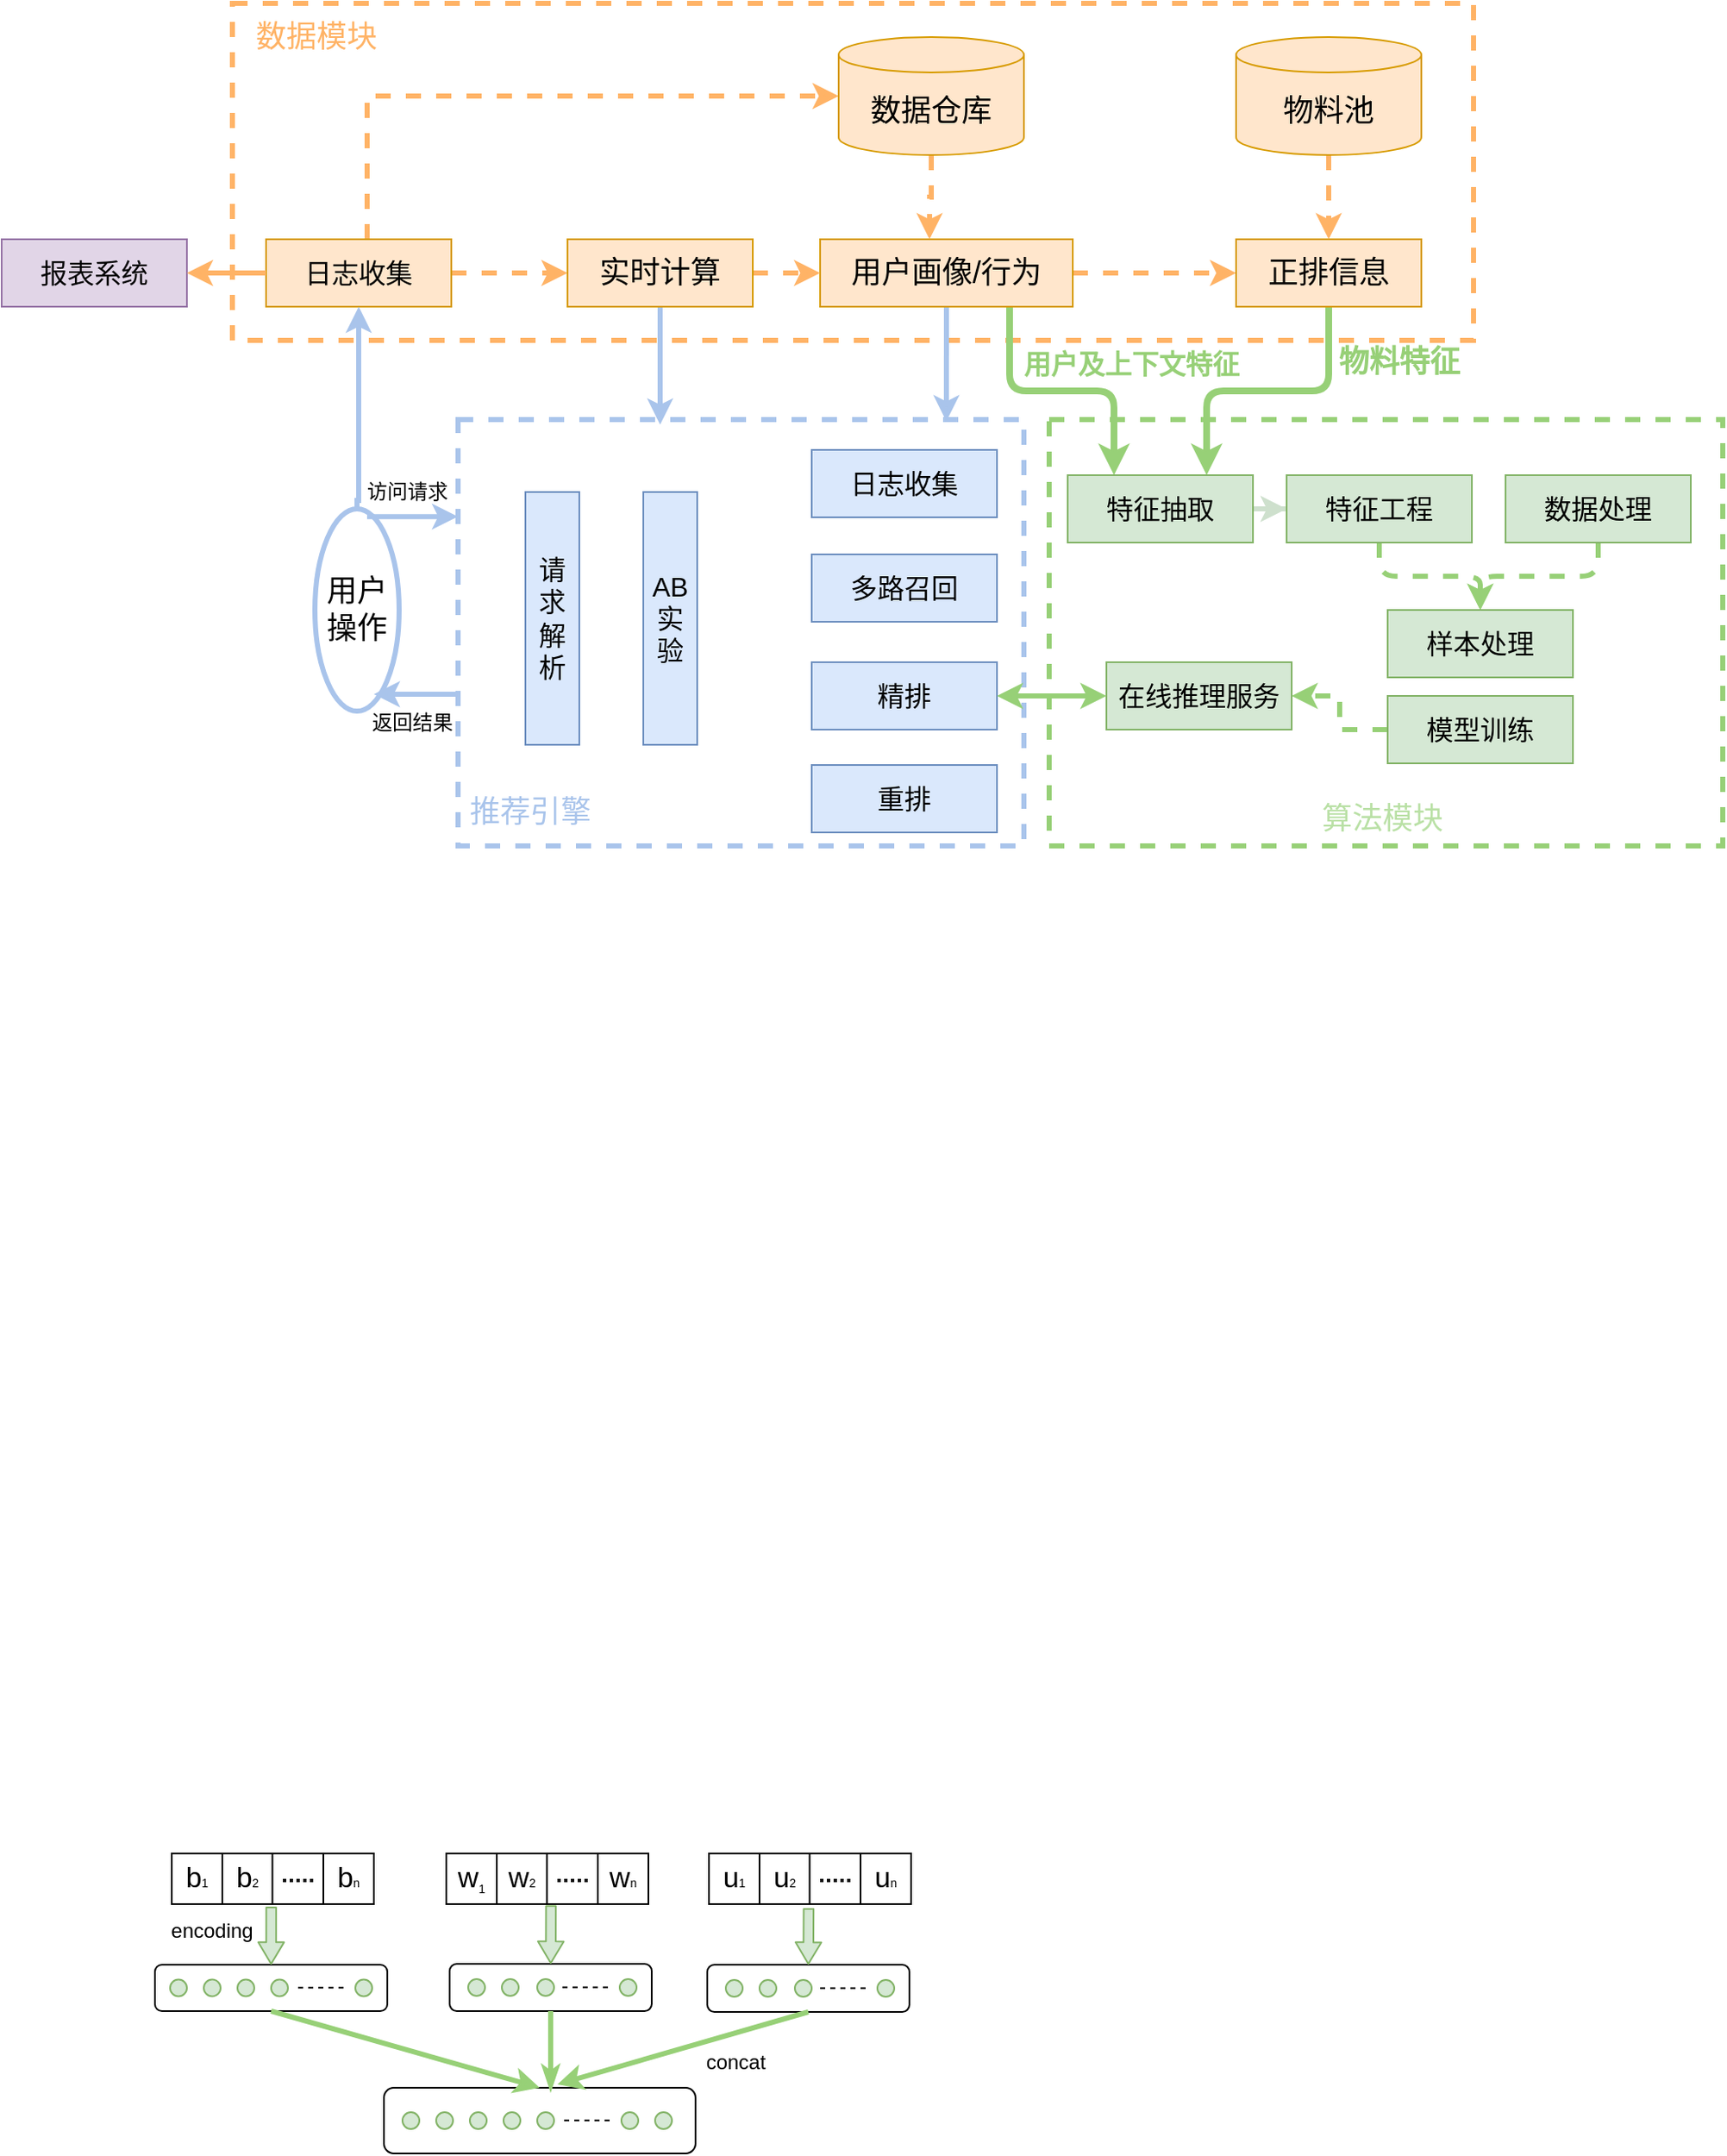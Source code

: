 <mxfile version="13.7.6" type="github">
  <diagram id="0R1KgyZivqST2G8Sgrir" name="Page-1">
    <mxGraphModel dx="988" dy="623" grid="0" gridSize="10" guides="1" tooltips="1" connect="1" arrows="1" fold="1" page="1" pageScale="1" pageWidth="827" pageHeight="1169" background="#FFFFFF" math="0" shadow="0">
      <root>
        <mxCell id="0" />
        <mxCell id="1" parent="0" />
        <mxCell id="2lEhO2xfnhziDfnZjIPp-55" value="" style="rounded=0;whiteSpace=wrap;html=1;dashed=1;strokeWidth=3;fillColor=none;strokeColor=#97D077;" parent="1" vertex="1">
          <mxGeometry x="685" y="427" width="400" height="253" as="geometry" />
        </mxCell>
        <mxCell id="2lEhO2xfnhziDfnZjIPp-33" value="" style="rounded=0;whiteSpace=wrap;html=1;fillColor=none;dashed=1;strokeWidth=3;strokeColor=#A9C4EB;" parent="1" vertex="1">
          <mxGeometry x="334" y="427" width="336" height="253" as="geometry" />
        </mxCell>
        <mxCell id="2lEhO2xfnhziDfnZjIPp-19" value="" style="rounded=0;whiteSpace=wrap;html=1;fillColor=none;dashed=1;strokeWidth=3;strokeColor=#FFB366;" parent="1" vertex="1">
          <mxGeometry x="200" y="180" width="737" height="200" as="geometry" />
        </mxCell>
        <mxCell id="F2EInP20JMvGmBjEMHAI-15" value="" style="group" parent="1" vertex="1" connectable="0">
          <mxGeometry x="164" y="1278" width="120" height="30" as="geometry" />
        </mxCell>
        <mxCell id="F2EInP20JMvGmBjEMHAI-10" value="" style="verticalLabelPosition=bottom;verticalAlign=top;html=1;shape=mxgraph.basic.rect;fillColor2=none;strokeWidth=1;size=20;indent=5;" parent="F2EInP20JMvGmBjEMHAI-15" vertex="1">
          <mxGeometry width="120" height="30" as="geometry" />
        </mxCell>
        <mxCell id="F2EInP20JMvGmBjEMHAI-11" value="" style="endArrow=none;html=1;entryX=0.25;entryY=0;entryDx=0;entryDy=0;entryPerimeter=0;" parent="F2EInP20JMvGmBjEMHAI-15" target="F2EInP20JMvGmBjEMHAI-10" edge="1">
          <mxGeometry width="50" height="50" relative="1" as="geometry">
            <mxPoint x="30" y="30" as="sourcePoint" />
            <mxPoint x="80" y="-20" as="targetPoint" />
          </mxGeometry>
        </mxCell>
        <mxCell id="F2EInP20JMvGmBjEMHAI-12" value="" style="endArrow=none;html=1;entryX=0.25;entryY=0;entryDx=0;entryDy=0;entryPerimeter=0;" parent="F2EInP20JMvGmBjEMHAI-15" edge="1">
          <mxGeometry width="50" height="50" relative="1" as="geometry">
            <mxPoint x="59.76" y="30" as="sourcePoint" />
            <mxPoint x="59.76" as="targetPoint" />
          </mxGeometry>
        </mxCell>
        <mxCell id="F2EInP20JMvGmBjEMHAI-13" value="" style="endArrow=none;html=1;entryX=0.25;entryY=0;entryDx=0;entryDy=0;entryPerimeter=0;" parent="F2EInP20JMvGmBjEMHAI-15" edge="1">
          <mxGeometry width="50" height="50" relative="1" as="geometry">
            <mxPoint x="90" y="30" as="sourcePoint" />
            <mxPoint x="90" as="targetPoint" />
          </mxGeometry>
        </mxCell>
        <mxCell id="F2EInP20JMvGmBjEMHAI-14" value="" style="endArrow=none;dashed=1;html=1;strokeWidth=2;dashPattern=1 1;" parent="F2EInP20JMvGmBjEMHAI-15" edge="1">
          <mxGeometry width="50" height="50" relative="1" as="geometry">
            <mxPoint x="66" y="16" as="sourcePoint" />
            <mxPoint x="86" y="16" as="targetPoint" />
          </mxGeometry>
        </mxCell>
        <mxCell id="F2EInP20JMvGmBjEMHAI-16" value="&lt;font&gt;&lt;sub&gt;&lt;font style=&quot;font-size: 17px&quot;&gt;b&lt;/font&gt;&lt;font style=&quot;font-size: 7px&quot;&gt;1&lt;/font&gt;&lt;/sub&gt;&lt;/font&gt;" style="text;html=1;strokeColor=none;fillColor=none;align=center;verticalAlign=middle;whiteSpace=wrap;rounded=0;shadow=0;glass=0;sketch=0;" parent="F2EInP20JMvGmBjEMHAI-15" vertex="1">
          <mxGeometry y="5" width="30" height="20" as="geometry" />
        </mxCell>
        <mxCell id="SUds5BYxjLjZ6QGA8Evi-88" value="&lt;font&gt;&lt;sub&gt;&lt;font style=&quot;font-size: 17px&quot;&gt;b&lt;/font&gt;&lt;font style=&quot;font-size: 7px&quot;&gt;2&lt;/font&gt;&lt;/sub&gt;&lt;/font&gt;" style="text;html=1;strokeColor=none;fillColor=none;align=center;verticalAlign=middle;whiteSpace=wrap;rounded=0;shadow=0;glass=0;sketch=0;" vertex="1" parent="F2EInP20JMvGmBjEMHAI-15">
          <mxGeometry x="30" y="5" width="30" height="20" as="geometry" />
        </mxCell>
        <mxCell id="SUds5BYxjLjZ6QGA8Evi-89" value="&lt;font&gt;&lt;sub&gt;&lt;font style=&quot;font-size: 17px&quot;&gt;b&lt;/font&gt;&lt;font style=&quot;font-size: 7px&quot;&gt;n&lt;/font&gt;&lt;/sub&gt;&lt;/font&gt;" style="text;html=1;strokeColor=none;fillColor=none;align=center;verticalAlign=middle;whiteSpace=wrap;rounded=0;shadow=0;glass=0;sketch=0;" vertex="1" parent="F2EInP20JMvGmBjEMHAI-15">
          <mxGeometry x="90" y="5" width="30" height="20" as="geometry" />
        </mxCell>
        <mxCell id="2lEhO2xfnhziDfnZjIPp-1" value="&lt;font style=&quot;font-size: 16px&quot;&gt;报表系统&lt;/font&gt;" style="rounded=0;whiteSpace=wrap;html=1;fillColor=#e1d5e7;strokeColor=#9673a6;" parent="1" vertex="1">
          <mxGeometry x="63" y="320" width="110" height="40" as="geometry" />
        </mxCell>
        <mxCell id="2lEhO2xfnhziDfnZjIPp-10" style="edgeStyle=orthogonalEdgeStyle;rounded=0;orthogonalLoop=1;jettySize=auto;html=1;entryX=0;entryY=0.5;entryDx=0;entryDy=0;entryPerimeter=0;strokeColor=#FFB366;strokeWidth=3;dashed=1;" parent="1" source="2lEhO2xfnhziDfnZjIPp-2" target="2lEhO2xfnhziDfnZjIPp-6" edge="1">
          <mxGeometry relative="1" as="geometry">
            <Array as="points">
              <mxPoint x="280" y="235" />
            </Array>
          </mxGeometry>
        </mxCell>
        <mxCell id="2lEhO2xfnhziDfnZjIPp-14" style="edgeStyle=orthogonalEdgeStyle;rounded=0;orthogonalLoop=1;jettySize=auto;html=1;exitX=1;exitY=0.5;exitDx=0;exitDy=0;entryX=0;entryY=0.5;entryDx=0;entryDy=0;strokeWidth=3;dashed=1;strokeColor=#FFB366;" parent="1" source="2lEhO2xfnhziDfnZjIPp-2" target="2lEhO2xfnhziDfnZjIPp-4" edge="1">
          <mxGeometry relative="1" as="geometry" />
        </mxCell>
        <mxCell id="2lEhO2xfnhziDfnZjIPp-2" value="&lt;font style=&quot;font-size: 16px&quot;&gt;日志收集&lt;/font&gt;" style="rounded=0;whiteSpace=wrap;html=1;fillColor=#ffe6cc;strokeColor=#d79b00;" parent="1" vertex="1">
          <mxGeometry x="220" y="320" width="110" height="40" as="geometry" />
        </mxCell>
        <mxCell id="2lEhO2xfnhziDfnZjIPp-16" style="edgeStyle=orthogonalEdgeStyle;rounded=0;orthogonalLoop=1;jettySize=auto;html=1;entryX=0;entryY=0.5;entryDx=0;entryDy=0;dashed=1;strokeWidth=3;strokeColor=#FFB366;" parent="1" source="2lEhO2xfnhziDfnZjIPp-3" target="2lEhO2xfnhziDfnZjIPp-5" edge="1">
          <mxGeometry relative="1" as="geometry" />
        </mxCell>
        <mxCell id="2lEhO2xfnhziDfnZjIPp-44" style="edgeStyle=orthogonalEdgeStyle;rounded=0;orthogonalLoop=1;jettySize=auto;html=1;exitX=0.5;exitY=1;exitDx=0;exitDy=0;entryX=0.863;entryY=0.004;entryDx=0;entryDy=0;entryPerimeter=0;strokeWidth=3;strokeColor=#A9C4EB;" parent="1" source="2lEhO2xfnhziDfnZjIPp-3" target="2lEhO2xfnhziDfnZjIPp-33" edge="1">
          <mxGeometry relative="1" as="geometry" />
        </mxCell>
        <mxCell id="SUds5BYxjLjZ6QGA8Evi-6" style="edgeStyle=orthogonalEdgeStyle;rounded=1;orthogonalLoop=1;jettySize=auto;html=1;exitX=0.75;exitY=1;exitDx=0;exitDy=0;entryX=0.25;entryY=0;entryDx=0;entryDy=0;strokeWidth=4;strokeColor=#97D077;" edge="1" parent="1" source="2lEhO2xfnhziDfnZjIPp-3" target="2lEhO2xfnhziDfnZjIPp-45">
          <mxGeometry relative="1" as="geometry" />
        </mxCell>
        <mxCell id="2lEhO2xfnhziDfnZjIPp-3" value="&lt;font style=&quot;font-size: 18px&quot;&gt;用户画像/行为&lt;/font&gt;" style="rounded=0;whiteSpace=wrap;html=1;fillColor=#ffe6cc;strokeColor=#d79b00;" parent="1" vertex="1">
          <mxGeometry x="549" y="320" width="150" height="40" as="geometry" />
        </mxCell>
        <mxCell id="2lEhO2xfnhziDfnZjIPp-15" style="edgeStyle=orthogonalEdgeStyle;rounded=0;orthogonalLoop=1;jettySize=auto;html=1;exitX=1;exitY=0.5;exitDx=0;exitDy=0;entryX=0;entryY=0.5;entryDx=0;entryDy=0;strokeWidth=3;dashed=1;strokeColor=#FFB366;" parent="1" source="2lEhO2xfnhziDfnZjIPp-4" target="2lEhO2xfnhziDfnZjIPp-3" edge="1">
          <mxGeometry relative="1" as="geometry" />
        </mxCell>
        <mxCell id="2lEhO2xfnhziDfnZjIPp-41" style="edgeStyle=orthogonalEdgeStyle;rounded=0;orthogonalLoop=1;jettySize=auto;html=1;exitX=0.5;exitY=1;exitDx=0;exitDy=0;strokeWidth=3;strokeColor=#A9C4EB;" parent="1" source="2lEhO2xfnhziDfnZjIPp-4" edge="1">
          <mxGeometry relative="1" as="geometry">
            <mxPoint x="454" y="430" as="targetPoint" />
          </mxGeometry>
        </mxCell>
        <mxCell id="2lEhO2xfnhziDfnZjIPp-4" value="&lt;font style=&quot;font-size: 18px&quot;&gt;实时计算&lt;/font&gt;" style="rounded=0;whiteSpace=wrap;html=1;fillColor=#ffe6cc;strokeColor=#d79b00;" parent="1" vertex="1">
          <mxGeometry x="399" y="320" width="110" height="40" as="geometry" />
        </mxCell>
        <mxCell id="SUds5BYxjLjZ6QGA8Evi-7" style="edgeStyle=orthogonalEdgeStyle;rounded=1;orthogonalLoop=1;jettySize=auto;html=1;entryX=0.75;entryY=0;entryDx=0;entryDy=0;strokeWidth=4;strokeColor=#97D077;" edge="1" parent="1" source="2lEhO2xfnhziDfnZjIPp-5" target="2lEhO2xfnhziDfnZjIPp-45">
          <mxGeometry relative="1" as="geometry" />
        </mxCell>
        <mxCell id="2lEhO2xfnhziDfnZjIPp-5" value="&lt;font style=&quot;font-size: 18px&quot;&gt;正排信息&lt;/font&gt;" style="rounded=0;whiteSpace=wrap;html=1;fillColor=#ffe6cc;strokeColor=#d79b00;" parent="1" vertex="1">
          <mxGeometry x="796" y="320" width="110" height="40" as="geometry" />
        </mxCell>
        <mxCell id="2lEhO2xfnhziDfnZjIPp-17" style="edgeStyle=orthogonalEdgeStyle;rounded=0;orthogonalLoop=1;jettySize=auto;html=1;entryX=0.433;entryY=0;entryDx=0;entryDy=0;entryPerimeter=0;strokeColor=#FFB366;strokeWidth=3;dashed=1;" parent="1" source="2lEhO2xfnhziDfnZjIPp-6" target="2lEhO2xfnhziDfnZjIPp-3" edge="1">
          <mxGeometry relative="1" as="geometry" />
        </mxCell>
        <mxCell id="2lEhO2xfnhziDfnZjIPp-6" value="&lt;font style=&quot;font-size: 18px&quot;&gt;数据仓库&lt;/font&gt;" style="shape=cylinder3;whiteSpace=wrap;html=1;boundedLbl=1;backgroundOutline=1;size=10.471;fillColor=#ffe6cc;strokeColor=#d79b00;" parent="1" vertex="1">
          <mxGeometry x="560" y="200" width="110" height="70" as="geometry" />
        </mxCell>
        <mxCell id="2lEhO2xfnhziDfnZjIPp-18" style="edgeStyle=orthogonalEdgeStyle;rounded=0;orthogonalLoop=1;jettySize=auto;html=1;strokeColor=#FFB366;strokeWidth=3;dashed=1;" parent="1" source="2lEhO2xfnhziDfnZjIPp-7" target="2lEhO2xfnhziDfnZjIPp-5" edge="1">
          <mxGeometry relative="1" as="geometry" />
        </mxCell>
        <mxCell id="2lEhO2xfnhziDfnZjIPp-7" value="&lt;font style=&quot;font-size: 18px&quot;&gt;物料池&lt;/font&gt;" style="shape=cylinder3;whiteSpace=wrap;html=1;boundedLbl=1;backgroundOutline=1;size=10.471;fillColor=#ffe6cc;strokeColor=#d79b00;" parent="1" vertex="1">
          <mxGeometry x="796" y="200" width="110" height="70" as="geometry" />
        </mxCell>
        <mxCell id="2lEhO2xfnhziDfnZjIPp-20" value="&lt;font style=&quot;font-size: 18px&quot; color=&quot;#ffb366&quot;&gt;数据模块&lt;/font&gt;" style="text;html=1;strokeColor=none;fillColor=none;align=center;verticalAlign=middle;whiteSpace=wrap;rounded=0;dashed=1;" parent="1" vertex="1">
          <mxGeometry x="200" y="190" width="100" height="20" as="geometry" />
        </mxCell>
        <mxCell id="2lEhO2xfnhziDfnZjIPp-23" style="edgeStyle=orthogonalEdgeStyle;rounded=0;orthogonalLoop=1;jettySize=auto;html=1;entryX=0.5;entryY=1;entryDx=0;entryDy=0;strokeWidth=3;exitX=0;exitY=1;exitDx=0;exitDy=0;strokeColor=#A9C4EB;" parent="1" source="2lEhO2xfnhziDfnZjIPp-35" target="2lEhO2xfnhziDfnZjIPp-2" edge="1">
          <mxGeometry relative="1" as="geometry">
            <mxPoint x="275" y="540" as="sourcePoint" />
            <Array as="points">
              <mxPoint x="274" y="475" />
            </Array>
          </mxGeometry>
        </mxCell>
        <mxCell id="2lEhO2xfnhziDfnZjIPp-26" value="&lt;font style=&quot;font-size: 16px&quot;&gt;日志收集&lt;/font&gt;" style="rounded=0;whiteSpace=wrap;html=1;fillColor=#dae8fc;strokeColor=#6c8ebf;" parent="1" vertex="1">
          <mxGeometry x="544" y="445" width="110" height="40" as="geometry" />
        </mxCell>
        <mxCell id="2lEhO2xfnhziDfnZjIPp-28" value="&lt;font style=&quot;font-size: 16px&quot;&gt;多路召回&lt;/font&gt;" style="rounded=0;whiteSpace=wrap;html=1;strokeColor=#6c8ebf;fillColor=#DAE8FC;" parent="1" vertex="1">
          <mxGeometry x="544" y="507" width="110" height="40" as="geometry" />
        </mxCell>
        <mxCell id="2lEhO2xfnhziDfnZjIPp-29" value="&lt;font style=&quot;font-size: 16px&quot;&gt;精排&lt;/font&gt;" style="rounded=0;whiteSpace=wrap;html=1;fillColor=#dae8fc;strokeColor=#6c8ebf;" parent="1" vertex="1">
          <mxGeometry x="544" y="571" width="110" height="40" as="geometry" />
        </mxCell>
        <mxCell id="2lEhO2xfnhziDfnZjIPp-30" value="&lt;font style=&quot;font-size: 16px&quot;&gt;重排&lt;/font&gt;" style="rounded=0;whiteSpace=wrap;html=1;fillColor=#dae8fc;strokeColor=#6c8ebf;" parent="1" vertex="1">
          <mxGeometry x="544" y="632" width="110" height="40" as="geometry" />
        </mxCell>
        <mxCell id="2lEhO2xfnhziDfnZjIPp-31" value="&lt;span style=&quot;font-size: 16px&quot;&gt;请求解析&lt;/span&gt;" style="rounded=0;whiteSpace=wrap;html=1;fillColor=#dae8fc;strokeColor=#6c8ebf;" parent="1" vertex="1">
          <mxGeometry x="374" y="470" width="32" height="150" as="geometry" />
        </mxCell>
        <mxCell id="2lEhO2xfnhziDfnZjIPp-32" value="&lt;span style=&quot;font-size: 16px&quot;&gt;AB实验&lt;/span&gt;" style="rounded=0;whiteSpace=wrap;html=1;fillColor=#dae8fc;strokeColor=#6c8ebf;" parent="1" vertex="1">
          <mxGeometry x="444" y="470" width="32" height="150" as="geometry" />
        </mxCell>
        <mxCell id="2lEhO2xfnhziDfnZjIPp-34" value="" style="endArrow=classic;html=1;strokeWidth=3;strokeColor=#A9C4EB;" parent="1" edge="1">
          <mxGeometry width="50" height="50" relative="1" as="geometry">
            <mxPoint x="280" y="484.58" as="sourcePoint" />
            <mxPoint x="334" y="484.58" as="targetPoint" />
          </mxGeometry>
        </mxCell>
        <mxCell id="2lEhO2xfnhziDfnZjIPp-35" value="访问请求" style="text;html=1;strokeColor=none;fillColor=none;align=center;verticalAlign=middle;whiteSpace=wrap;rounded=0;" parent="1" vertex="1">
          <mxGeometry x="274" y="460" width="60" height="20" as="geometry" />
        </mxCell>
        <mxCell id="2lEhO2xfnhziDfnZjIPp-36" value="&lt;font style=&quot;font-size: 18px&quot;&gt;用户操作&lt;/font&gt;" style="ellipse;whiteSpace=wrap;html=1;strokeWidth=3;fillColor=none;strokeColor=#A9C4EB;" parent="1" vertex="1">
          <mxGeometry x="249" y="480" width="50" height="120" as="geometry" />
        </mxCell>
        <mxCell id="2lEhO2xfnhziDfnZjIPp-37" value="" style="endArrow=classic;html=1;strokeWidth=3;strokeColor=#A9C4EB;" parent="1" edge="1">
          <mxGeometry width="50" height="50" relative="1" as="geometry">
            <mxPoint x="334" y="590" as="sourcePoint" />
            <mxPoint x="284" y="590" as="targetPoint" />
          </mxGeometry>
        </mxCell>
        <mxCell id="2lEhO2xfnhziDfnZjIPp-38" value="返回结果" style="text;html=1;strokeColor=none;fillColor=none;align=center;verticalAlign=middle;whiteSpace=wrap;rounded=0;" parent="1" vertex="1">
          <mxGeometry x="277" y="597" width="60" height="20" as="geometry" />
        </mxCell>
        <mxCell id="2lEhO2xfnhziDfnZjIPp-40" value="&lt;font style=&quot;font-size: 18px&quot; color=&quot;#a9c4eb&quot;&gt;推荐引擎&lt;/font&gt;" style="text;html=1;strokeColor=none;fillColor=none;align=center;verticalAlign=middle;whiteSpace=wrap;rounded=0;" parent="1" vertex="1">
          <mxGeometry x="334" y="650" width="86" height="20" as="geometry" />
        </mxCell>
        <mxCell id="2lEhO2xfnhziDfnZjIPp-54" style="edgeStyle=orthogonalEdgeStyle;rounded=0;orthogonalLoop=1;jettySize=auto;html=1;strokeWidth=3;fillColor=#d5e8d4;strokeColor=#CEE0CD;" parent="1" source="2lEhO2xfnhziDfnZjIPp-45" target="2lEhO2xfnhziDfnZjIPp-46" edge="1">
          <mxGeometry relative="1" as="geometry" />
        </mxCell>
        <mxCell id="2lEhO2xfnhziDfnZjIPp-45" value="&lt;font style=&quot;font-size: 16px&quot;&gt;特征抽取&lt;/font&gt;" style="rounded=0;whiteSpace=wrap;html=1;fillColor=#d5e8d4;strokeColor=#82b366;" parent="1" vertex="1">
          <mxGeometry x="696" y="460" width="110" height="40" as="geometry" />
        </mxCell>
        <mxCell id="2lEhO2xfnhziDfnZjIPp-52" style="edgeStyle=orthogonalEdgeStyle;rounded=1;orthogonalLoop=1;jettySize=auto;html=1;entryX=0.5;entryY=0;entryDx=0;entryDy=0;strokeWidth=3;fillColor=#d5e8d4;strokeColor=#97D077;dashed=1;" parent="1" source="2lEhO2xfnhziDfnZjIPp-46" target="2lEhO2xfnhziDfnZjIPp-48" edge="1">
          <mxGeometry relative="1" as="geometry" />
        </mxCell>
        <mxCell id="2lEhO2xfnhziDfnZjIPp-46" value="&lt;font style=&quot;font-size: 16px&quot;&gt;特征工程&lt;/font&gt;" style="rounded=0;whiteSpace=wrap;html=1;fillColor=#d5e8d4;strokeColor=#82b366;" parent="1" vertex="1">
          <mxGeometry x="826" y="460" width="110" height="40" as="geometry" />
        </mxCell>
        <mxCell id="2lEhO2xfnhziDfnZjIPp-53" style="edgeStyle=orthogonalEdgeStyle;rounded=1;orthogonalLoop=1;jettySize=auto;html=1;entryX=0.5;entryY=0;entryDx=0;entryDy=0;strokeWidth=3;fillColor=#d5e8d4;strokeColor=#97D077;dashed=1;" parent="1" source="2lEhO2xfnhziDfnZjIPp-47" target="2lEhO2xfnhziDfnZjIPp-48" edge="1">
          <mxGeometry relative="1" as="geometry" />
        </mxCell>
        <mxCell id="2lEhO2xfnhziDfnZjIPp-47" value="&lt;font style=&quot;font-size: 16px&quot;&gt;数据处理&lt;/font&gt;" style="rounded=0;whiteSpace=wrap;html=1;fillColor=#d5e8d4;strokeColor=#82b366;" parent="1" vertex="1">
          <mxGeometry x="956" y="460" width="110" height="40" as="geometry" />
        </mxCell>
        <mxCell id="2lEhO2xfnhziDfnZjIPp-48" value="&lt;font style=&quot;font-size: 16px&quot;&gt;样本处理&lt;/font&gt;" style="rounded=0;whiteSpace=wrap;html=1;fillColor=#d5e8d4;strokeColor=#82b366;" parent="1" vertex="1">
          <mxGeometry x="886" y="540" width="110" height="40" as="geometry" />
        </mxCell>
        <mxCell id="2lEhO2xfnhziDfnZjIPp-56" style="edgeStyle=orthogonalEdgeStyle;rounded=0;orthogonalLoop=1;jettySize=auto;html=1;entryX=1;entryY=0.5;entryDx=0;entryDy=0;strokeWidth=3;fillColor=#d5e8d4;strokeColor=#97D077;dashed=1;" parent="1" source="2lEhO2xfnhziDfnZjIPp-49" target="2lEhO2xfnhziDfnZjIPp-51" edge="1">
          <mxGeometry relative="1" as="geometry" />
        </mxCell>
        <mxCell id="2lEhO2xfnhziDfnZjIPp-49" value="&lt;font style=&quot;font-size: 16px&quot;&gt;模型训练&lt;/font&gt;" style="rounded=0;whiteSpace=wrap;html=1;fillColor=#d5e8d4;strokeColor=#82b366;" parent="1" vertex="1">
          <mxGeometry x="886" y="591" width="110" height="40" as="geometry" />
        </mxCell>
        <mxCell id="2lEhO2xfnhziDfnZjIPp-51" value="&lt;span style=&quot;font-size: 16px&quot;&gt;在线推理服务&lt;/span&gt;" style="rounded=0;whiteSpace=wrap;html=1;fillColor=#d5e8d4;strokeColor=#82b366;" parent="1" vertex="1">
          <mxGeometry x="719" y="571" width="110" height="40" as="geometry" />
        </mxCell>
        <mxCell id="SUds5BYxjLjZ6QGA8Evi-2" value="" style="endArrow=classic;startArrow=classic;html=1;entryX=0;entryY=0.5;entryDx=0;entryDy=0;exitX=1;exitY=0.5;exitDx=0;exitDy=0;strokeWidth=3;fillColor=#dae8fc;strokeColor=#97D077;" edge="1" parent="1" source="2lEhO2xfnhziDfnZjIPp-29" target="2lEhO2xfnhziDfnZjIPp-51">
          <mxGeometry width="50" height="50" relative="1" as="geometry">
            <mxPoint x="550" y="430" as="sourcePoint" />
            <mxPoint x="600" y="380" as="targetPoint" />
          </mxGeometry>
        </mxCell>
        <mxCell id="SUds5BYxjLjZ6QGA8Evi-5" value="&lt;font style=&quot;font-size: 18px&quot; color=&quot;#b9e0a5&quot;&gt;算法模块&lt;/font&gt;" style="text;html=1;strokeColor=none;fillColor=none;align=center;verticalAlign=middle;whiteSpace=wrap;rounded=0;" vertex="1" parent="1">
          <mxGeometry x="840" y="654" width="86" height="20" as="geometry" />
        </mxCell>
        <mxCell id="SUds5BYxjLjZ6QGA8Evi-8" value="&lt;font style=&quot;font-size: 18px&quot; color=&quot;#97d077&quot;&gt;&lt;b&gt;物料特征&lt;/b&gt;&lt;/font&gt;" style="text;html=1;strokeColor=none;fillColor=none;align=center;verticalAlign=middle;whiteSpace=wrap;rounded=0;" vertex="1" parent="1">
          <mxGeometry x="850" y="383" width="86" height="20" as="geometry" />
        </mxCell>
        <mxCell id="SUds5BYxjLjZ6QGA8Evi-9" value="&lt;font style=&quot;font-size: 16px&quot; color=&quot;#97d077&quot;&gt;&lt;b&gt;用户及上下文特征&lt;/b&gt;&lt;/font&gt;" style="text;html=1;strokeColor=none;fillColor=none;align=center;verticalAlign=middle;whiteSpace=wrap;rounded=0;" vertex="1" parent="1">
          <mxGeometry x="669" y="384" width="130" height="20" as="geometry" />
        </mxCell>
        <mxCell id="SUds5BYxjLjZ6QGA8Evi-11" style="edgeStyle=orthogonalEdgeStyle;rounded=0;orthogonalLoop=1;jettySize=auto;html=1;exitX=0;exitY=0.5;exitDx=0;exitDy=0;entryX=1;entryY=0.5;entryDx=0;entryDy=0;strokeWidth=3;strokeColor=#FFB366;" edge="1" parent="1" source="2lEhO2xfnhziDfnZjIPp-2" target="2lEhO2xfnhziDfnZjIPp-1">
          <mxGeometry relative="1" as="geometry">
            <mxPoint x="340" y="350" as="sourcePoint" />
            <mxPoint x="409" y="350" as="targetPoint" />
          </mxGeometry>
        </mxCell>
        <mxCell id="SUds5BYxjLjZ6QGA8Evi-36" value="" style="group" vertex="1" connectable="0" parent="1">
          <mxGeometry x="154" y="1344" width="138" height="27.5" as="geometry" />
        </mxCell>
        <mxCell id="SUds5BYxjLjZ6QGA8Evi-34" value="" style="rounded=1;whiteSpace=wrap;html=1;" vertex="1" parent="SUds5BYxjLjZ6QGA8Evi-36">
          <mxGeometry width="138" height="27.5" as="geometry" />
        </mxCell>
        <mxCell id="SUds5BYxjLjZ6QGA8Evi-29" value="" style="verticalLabelPosition=bottom;verticalAlign=top;html=1;shape=mxgraph.flowchart.on-page_reference;fillColor=#d5e8d4;strokeColor=#82b366;" vertex="1" parent="SUds5BYxjLjZ6QGA8Evi-36">
          <mxGeometry x="29" y="8.75" width="10" height="10" as="geometry" />
        </mxCell>
        <mxCell id="SUds5BYxjLjZ6QGA8Evi-30" value="" style="verticalLabelPosition=bottom;verticalAlign=top;html=1;shape=mxgraph.flowchart.on-page_reference;fillColor=#d5e8d4;strokeColor=#82b366;" vertex="1" parent="SUds5BYxjLjZ6QGA8Evi-36">
          <mxGeometry x="49" y="8.75" width="10" height="10" as="geometry" />
        </mxCell>
        <mxCell id="SUds5BYxjLjZ6QGA8Evi-31" value="" style="verticalLabelPosition=bottom;verticalAlign=top;html=1;shape=mxgraph.flowchart.on-page_reference;fillColor=#d5e8d4;strokeColor=#82b366;" vertex="1" parent="SUds5BYxjLjZ6QGA8Evi-36">
          <mxGeometry x="69" y="8.75" width="10" height="10" as="geometry" />
        </mxCell>
        <mxCell id="SUds5BYxjLjZ6QGA8Evi-32" value="" style="verticalLabelPosition=bottom;verticalAlign=top;html=1;shape=mxgraph.flowchart.on-page_reference;fillColor=#d5e8d4;strokeColor=#82b366;" vertex="1" parent="SUds5BYxjLjZ6QGA8Evi-36">
          <mxGeometry x="119" y="8.75" width="10" height="10" as="geometry" />
        </mxCell>
        <mxCell id="SUds5BYxjLjZ6QGA8Evi-33" value="" style="endArrow=none;html=1;rounded=0;dashed=1;" edge="1" parent="SUds5BYxjLjZ6QGA8Evi-36">
          <mxGeometry relative="1" as="geometry">
            <mxPoint x="85" y="13.65" as="sourcePoint" />
            <mxPoint x="115" y="13.65" as="targetPoint" />
            <Array as="points">
              <mxPoint x="95" y="13.65" />
            </Array>
          </mxGeometry>
        </mxCell>
        <mxCell id="SUds5BYxjLjZ6QGA8Evi-35" value="" style="verticalLabelPosition=bottom;verticalAlign=top;html=1;shape=mxgraph.flowchart.on-page_reference;fillColor=#d5e8d4;strokeColor=#82b366;" vertex="1" parent="SUds5BYxjLjZ6QGA8Evi-36">
          <mxGeometry x="9" y="8.75" width="10" height="10" as="geometry" />
        </mxCell>
        <mxCell id="SUds5BYxjLjZ6QGA8Evi-37" value="" style="group" vertex="1" connectable="0" parent="1">
          <mxGeometry x="327" y="1278" width="120" height="30" as="geometry" />
        </mxCell>
        <mxCell id="SUds5BYxjLjZ6QGA8Evi-38" value="" style="verticalLabelPosition=bottom;verticalAlign=top;html=1;shape=mxgraph.basic.rect;fillColor2=none;strokeWidth=1;size=20;indent=5;" vertex="1" parent="SUds5BYxjLjZ6QGA8Evi-37">
          <mxGeometry width="120" height="30" as="geometry" />
        </mxCell>
        <mxCell id="SUds5BYxjLjZ6QGA8Evi-39" value="" style="endArrow=none;html=1;entryX=0.25;entryY=0;entryDx=0;entryDy=0;entryPerimeter=0;" edge="1" parent="SUds5BYxjLjZ6QGA8Evi-37" target="SUds5BYxjLjZ6QGA8Evi-38">
          <mxGeometry width="50" height="50" relative="1" as="geometry">
            <mxPoint x="30" y="30" as="sourcePoint" />
            <mxPoint x="80" y="-20" as="targetPoint" />
          </mxGeometry>
        </mxCell>
        <mxCell id="SUds5BYxjLjZ6QGA8Evi-40" value="" style="endArrow=none;html=1;entryX=0.25;entryY=0;entryDx=0;entryDy=0;entryPerimeter=0;" edge="1" parent="SUds5BYxjLjZ6QGA8Evi-37">
          <mxGeometry width="50" height="50" relative="1" as="geometry">
            <mxPoint x="59.76" y="30" as="sourcePoint" />
            <mxPoint x="59.76" as="targetPoint" />
          </mxGeometry>
        </mxCell>
        <mxCell id="SUds5BYxjLjZ6QGA8Evi-41" value="" style="endArrow=none;html=1;entryX=0.25;entryY=0;entryDx=0;entryDy=0;entryPerimeter=0;" edge="1" parent="SUds5BYxjLjZ6QGA8Evi-37">
          <mxGeometry width="50" height="50" relative="1" as="geometry">
            <mxPoint x="90" y="30" as="sourcePoint" />
            <mxPoint x="90" as="targetPoint" />
          </mxGeometry>
        </mxCell>
        <mxCell id="SUds5BYxjLjZ6QGA8Evi-42" value="" style="endArrow=none;dashed=1;html=1;strokeWidth=2;dashPattern=1 1;" edge="1" parent="SUds5BYxjLjZ6QGA8Evi-37">
          <mxGeometry width="50" height="50" relative="1" as="geometry">
            <mxPoint x="66" y="16" as="sourcePoint" />
            <mxPoint x="86" y="16" as="targetPoint" />
          </mxGeometry>
        </mxCell>
        <mxCell id="SUds5BYxjLjZ6QGA8Evi-43" value="&lt;font&gt;&lt;font style=&quot;font-size: 17px&quot;&gt;w&lt;/font&gt;&lt;sub style=&quot;font-size: 7px&quot;&gt;&lt;font style=&quot;font-size: 7px&quot;&gt;1&lt;/font&gt;&lt;/sub&gt;&lt;/font&gt;" style="text;html=1;strokeColor=none;fillColor=none;align=center;verticalAlign=middle;whiteSpace=wrap;rounded=0;shadow=0;glass=0;sketch=0;" vertex="1" parent="SUds5BYxjLjZ6QGA8Evi-37">
          <mxGeometry y="5" width="30" height="20" as="geometry" />
        </mxCell>
        <mxCell id="SUds5BYxjLjZ6QGA8Evi-90" value="&lt;font&gt;&lt;font style=&quot;font-size: 17px&quot;&gt;w&lt;/font&gt;&lt;font style=&quot;font-size: 7px&quot;&gt;2&lt;/font&gt;&lt;/font&gt;" style="text;html=1;strokeColor=none;fillColor=none;align=center;verticalAlign=middle;whiteSpace=wrap;rounded=0;shadow=0;glass=0;sketch=0;" vertex="1" parent="SUds5BYxjLjZ6QGA8Evi-37">
          <mxGeometry x="30" y="5" width="30" height="20" as="geometry" />
        </mxCell>
        <mxCell id="SUds5BYxjLjZ6QGA8Evi-91" value="&lt;font&gt;&lt;font style=&quot;font-size: 17px&quot;&gt;w&lt;/font&gt;&lt;font style=&quot;font-size: 7px&quot;&gt;n&lt;/font&gt;&lt;/font&gt;" style="text;html=1;strokeColor=none;fillColor=none;align=center;verticalAlign=middle;whiteSpace=wrap;rounded=0;shadow=0;glass=0;sketch=0;" vertex="1" parent="SUds5BYxjLjZ6QGA8Evi-37">
          <mxGeometry x="90" y="5" width="30" height="20" as="geometry" />
        </mxCell>
        <mxCell id="SUds5BYxjLjZ6QGA8Evi-44" value="" style="group" vertex="1" connectable="0" parent="1">
          <mxGeometry x="483" y="1278" width="120" height="30" as="geometry" />
        </mxCell>
        <mxCell id="SUds5BYxjLjZ6QGA8Evi-45" value="" style="verticalLabelPosition=bottom;verticalAlign=top;html=1;shape=mxgraph.basic.rect;fillColor2=none;strokeWidth=1;size=20;indent=5;" vertex="1" parent="SUds5BYxjLjZ6QGA8Evi-44">
          <mxGeometry width="120" height="30" as="geometry" />
        </mxCell>
        <mxCell id="SUds5BYxjLjZ6QGA8Evi-46" value="" style="endArrow=none;html=1;entryX=0.25;entryY=0;entryDx=0;entryDy=0;entryPerimeter=0;" edge="1" parent="SUds5BYxjLjZ6QGA8Evi-44" target="SUds5BYxjLjZ6QGA8Evi-45">
          <mxGeometry width="50" height="50" relative="1" as="geometry">
            <mxPoint x="30" y="30" as="sourcePoint" />
            <mxPoint x="80" y="-20" as="targetPoint" />
          </mxGeometry>
        </mxCell>
        <mxCell id="SUds5BYxjLjZ6QGA8Evi-47" value="" style="endArrow=none;html=1;entryX=0.25;entryY=0;entryDx=0;entryDy=0;entryPerimeter=0;" edge="1" parent="SUds5BYxjLjZ6QGA8Evi-44">
          <mxGeometry width="50" height="50" relative="1" as="geometry">
            <mxPoint x="59.76" y="30" as="sourcePoint" />
            <mxPoint x="59.76" as="targetPoint" />
          </mxGeometry>
        </mxCell>
        <mxCell id="SUds5BYxjLjZ6QGA8Evi-48" value="" style="endArrow=none;html=1;entryX=0.25;entryY=0;entryDx=0;entryDy=0;entryPerimeter=0;" edge="1" parent="SUds5BYxjLjZ6QGA8Evi-44">
          <mxGeometry width="50" height="50" relative="1" as="geometry">
            <mxPoint x="90" y="30" as="sourcePoint" />
            <mxPoint x="90" as="targetPoint" />
          </mxGeometry>
        </mxCell>
        <mxCell id="SUds5BYxjLjZ6QGA8Evi-49" value="" style="endArrow=none;dashed=1;html=1;strokeWidth=2;dashPattern=1 1;" edge="1" parent="SUds5BYxjLjZ6QGA8Evi-44">
          <mxGeometry width="50" height="50" relative="1" as="geometry">
            <mxPoint x="66" y="16" as="sourcePoint" />
            <mxPoint x="86" y="16" as="targetPoint" />
          </mxGeometry>
        </mxCell>
        <mxCell id="SUds5BYxjLjZ6QGA8Evi-50" value="&lt;font&gt;&lt;sub&gt;&lt;font style=&quot;font-size: 17px&quot;&gt;u&lt;/font&gt;&lt;font style=&quot;font-size: 7px&quot;&gt;1&lt;/font&gt;&lt;/sub&gt;&lt;/font&gt;" style="text;html=1;strokeColor=none;fillColor=none;align=center;verticalAlign=middle;whiteSpace=wrap;rounded=0;shadow=0;glass=0;sketch=0;" vertex="1" parent="SUds5BYxjLjZ6QGA8Evi-44">
          <mxGeometry y="5" width="30" height="20" as="geometry" />
        </mxCell>
        <mxCell id="SUds5BYxjLjZ6QGA8Evi-92" value="&lt;font&gt;&lt;sub&gt;&lt;font style=&quot;font-size: 17px&quot;&gt;u&lt;/font&gt;&lt;font style=&quot;font-size: 7px&quot;&gt;2&lt;/font&gt;&lt;/sub&gt;&lt;/font&gt;" style="text;html=1;strokeColor=none;fillColor=none;align=center;verticalAlign=middle;whiteSpace=wrap;rounded=0;shadow=0;glass=0;sketch=0;" vertex="1" parent="SUds5BYxjLjZ6QGA8Evi-44">
          <mxGeometry x="30" y="5" width="30" height="20" as="geometry" />
        </mxCell>
        <mxCell id="SUds5BYxjLjZ6QGA8Evi-93" value="&lt;font&gt;&lt;sub&gt;&lt;font style=&quot;font-size: 17px&quot;&gt;u&lt;/font&gt;&lt;font style=&quot;font-size: 7px&quot;&gt;n&lt;/font&gt;&lt;/sub&gt;&lt;/font&gt;" style="text;html=1;strokeColor=none;fillColor=none;align=center;verticalAlign=middle;whiteSpace=wrap;rounded=0;shadow=0;glass=0;sketch=0;" vertex="1" parent="SUds5BYxjLjZ6QGA8Evi-44">
          <mxGeometry x="90" y="5" width="30" height="20" as="geometry" />
        </mxCell>
        <mxCell id="SUds5BYxjLjZ6QGA8Evi-57" value="" style="group" vertex="1" connectable="0" parent="1">
          <mxGeometry x="329" y="1343.5" width="120" height="28" as="geometry" />
        </mxCell>
        <mxCell id="SUds5BYxjLjZ6QGA8Evi-56" value="" style="rounded=1;whiteSpace=wrap;html=1;" vertex="1" parent="SUds5BYxjLjZ6QGA8Evi-57">
          <mxGeometry width="120" height="28" as="geometry" />
        </mxCell>
        <mxCell id="SUds5BYxjLjZ6QGA8Evi-51" value="" style="verticalLabelPosition=bottom;verticalAlign=top;html=1;shape=mxgraph.flowchart.on-page_reference;fillColor=#d5e8d4;strokeColor=#82b366;" vertex="1" parent="SUds5BYxjLjZ6QGA8Evi-57">
          <mxGeometry x="11" y="9" width="10" height="10" as="geometry" />
        </mxCell>
        <mxCell id="SUds5BYxjLjZ6QGA8Evi-52" value="" style="verticalLabelPosition=bottom;verticalAlign=top;html=1;shape=mxgraph.flowchart.on-page_reference;fillColor=#d5e8d4;strokeColor=#82b366;" vertex="1" parent="SUds5BYxjLjZ6QGA8Evi-57">
          <mxGeometry x="31" y="9" width="10" height="10" as="geometry" />
        </mxCell>
        <mxCell id="SUds5BYxjLjZ6QGA8Evi-53" value="" style="verticalLabelPosition=bottom;verticalAlign=top;html=1;shape=mxgraph.flowchart.on-page_reference;fillColor=#d5e8d4;strokeColor=#82b366;" vertex="1" parent="SUds5BYxjLjZ6QGA8Evi-57">
          <mxGeometry x="52" y="9" width="10" height="10" as="geometry" />
        </mxCell>
        <mxCell id="SUds5BYxjLjZ6QGA8Evi-54" value="" style="verticalLabelPosition=bottom;verticalAlign=top;html=1;shape=mxgraph.flowchart.on-page_reference;fillColor=#d5e8d4;strokeColor=#82b366;" vertex="1" parent="SUds5BYxjLjZ6QGA8Evi-57">
          <mxGeometry x="101" y="9" width="10" height="10" as="geometry" />
        </mxCell>
        <mxCell id="SUds5BYxjLjZ6QGA8Evi-55" value="" style="endArrow=none;html=1;rounded=0;dashed=1;" edge="1" parent="SUds5BYxjLjZ6QGA8Evi-57">
          <mxGeometry relative="1" as="geometry">
            <mxPoint x="67" y="13.9" as="sourcePoint" />
            <mxPoint x="97" y="13.9" as="targetPoint" />
            <Array as="points">
              <mxPoint x="77" y="13.9" />
            </Array>
          </mxGeometry>
        </mxCell>
        <mxCell id="SUds5BYxjLjZ6QGA8Evi-58" value="" style="group" vertex="1" connectable="0" parent="1">
          <mxGeometry x="482" y="1344" width="120" height="28" as="geometry" />
        </mxCell>
        <mxCell id="SUds5BYxjLjZ6QGA8Evi-59" value="" style="rounded=1;whiteSpace=wrap;html=1;" vertex="1" parent="SUds5BYxjLjZ6QGA8Evi-58">
          <mxGeometry width="120" height="28" as="geometry" />
        </mxCell>
        <mxCell id="SUds5BYxjLjZ6QGA8Evi-60" value="" style="verticalLabelPosition=bottom;verticalAlign=top;html=1;shape=mxgraph.flowchart.on-page_reference;fillColor=#d5e8d4;strokeColor=#82b366;" vertex="1" parent="SUds5BYxjLjZ6QGA8Evi-58">
          <mxGeometry x="11" y="9" width="10" height="10" as="geometry" />
        </mxCell>
        <mxCell id="SUds5BYxjLjZ6QGA8Evi-61" value="" style="verticalLabelPosition=bottom;verticalAlign=top;html=1;shape=mxgraph.flowchart.on-page_reference;fillColor=#d5e8d4;strokeColor=#82b366;" vertex="1" parent="SUds5BYxjLjZ6QGA8Evi-58">
          <mxGeometry x="31" y="9" width="10" height="10" as="geometry" />
        </mxCell>
        <mxCell id="SUds5BYxjLjZ6QGA8Evi-62" value="" style="verticalLabelPosition=bottom;verticalAlign=top;html=1;shape=mxgraph.flowchart.on-page_reference;fillColor=#d5e8d4;strokeColor=#82b366;" vertex="1" parent="SUds5BYxjLjZ6QGA8Evi-58">
          <mxGeometry x="52" y="9" width="10" height="10" as="geometry" />
        </mxCell>
        <mxCell id="SUds5BYxjLjZ6QGA8Evi-63" value="" style="verticalLabelPosition=bottom;verticalAlign=top;html=1;shape=mxgraph.flowchart.on-page_reference;fillColor=#d5e8d4;strokeColor=#82b366;" vertex="1" parent="SUds5BYxjLjZ6QGA8Evi-58">
          <mxGeometry x="101" y="9" width="10" height="10" as="geometry" />
        </mxCell>
        <mxCell id="SUds5BYxjLjZ6QGA8Evi-64" value="" style="endArrow=none;html=1;rounded=0;dashed=1;" edge="1" parent="SUds5BYxjLjZ6QGA8Evi-58">
          <mxGeometry relative="1" as="geometry">
            <mxPoint x="67" y="13.9" as="sourcePoint" />
            <mxPoint x="97" y="13.9" as="targetPoint" />
            <Array as="points">
              <mxPoint x="77" y="13.9" />
            </Array>
          </mxGeometry>
        </mxCell>
        <mxCell id="SUds5BYxjLjZ6QGA8Evi-74" value="" style="group" vertex="1" connectable="0" parent="1">
          <mxGeometry x="290" y="1417" width="185" height="39" as="geometry" />
        </mxCell>
        <mxCell id="SUds5BYxjLjZ6QGA8Evi-73" value="" style="rounded=1;whiteSpace=wrap;html=1;" vertex="1" parent="SUds5BYxjLjZ6QGA8Evi-74">
          <mxGeometry width="185" height="39" as="geometry" />
        </mxCell>
        <mxCell id="SUds5BYxjLjZ6QGA8Evi-65" value="" style="verticalLabelPosition=bottom;verticalAlign=top;html=1;shape=mxgraph.flowchart.on-page_reference;fillColor=#d5e8d4;strokeColor=#82b366;" vertex="1" parent="SUds5BYxjLjZ6QGA8Evi-74">
          <mxGeometry x="51" y="14.5" width="10" height="10" as="geometry" />
        </mxCell>
        <mxCell id="SUds5BYxjLjZ6QGA8Evi-66" value="" style="verticalLabelPosition=bottom;verticalAlign=top;html=1;shape=mxgraph.flowchart.on-page_reference;fillColor=#d5e8d4;strokeColor=#82b366;" vertex="1" parent="SUds5BYxjLjZ6QGA8Evi-74">
          <mxGeometry x="71" y="14.5" width="10" height="10" as="geometry" />
        </mxCell>
        <mxCell id="SUds5BYxjLjZ6QGA8Evi-67" value="" style="verticalLabelPosition=bottom;verticalAlign=top;html=1;shape=mxgraph.flowchart.on-page_reference;fillColor=#d5e8d4;strokeColor=#82b366;" vertex="1" parent="SUds5BYxjLjZ6QGA8Evi-74">
          <mxGeometry x="91" y="14.5" width="10" height="10" as="geometry" />
        </mxCell>
        <mxCell id="SUds5BYxjLjZ6QGA8Evi-68" value="" style="verticalLabelPosition=bottom;verticalAlign=top;html=1;shape=mxgraph.flowchart.on-page_reference;fillColor=#d5e8d4;strokeColor=#82b366;" vertex="1" parent="SUds5BYxjLjZ6QGA8Evi-74">
          <mxGeometry x="141" y="14.5" width="10" height="10" as="geometry" />
        </mxCell>
        <mxCell id="SUds5BYxjLjZ6QGA8Evi-69" value="" style="endArrow=none;html=1;rounded=0;dashed=1;" edge="1" parent="SUds5BYxjLjZ6QGA8Evi-74">
          <mxGeometry relative="1" as="geometry">
            <mxPoint x="107" y="19.4" as="sourcePoint" />
            <mxPoint x="137" y="19.4" as="targetPoint" />
            <Array as="points">
              <mxPoint x="117" y="19.4" />
            </Array>
          </mxGeometry>
        </mxCell>
        <mxCell id="SUds5BYxjLjZ6QGA8Evi-70" value="" style="verticalLabelPosition=bottom;verticalAlign=top;html=1;shape=mxgraph.flowchart.on-page_reference;fillColor=#d5e8d4;strokeColor=#82b366;" vertex="1" parent="SUds5BYxjLjZ6QGA8Evi-74">
          <mxGeometry x="31" y="14.5" width="10" height="10" as="geometry" />
        </mxCell>
        <mxCell id="SUds5BYxjLjZ6QGA8Evi-71" value="" style="verticalLabelPosition=bottom;verticalAlign=top;html=1;shape=mxgraph.flowchart.on-page_reference;fillColor=#d5e8d4;strokeColor=#82b366;" vertex="1" parent="SUds5BYxjLjZ6QGA8Evi-74">
          <mxGeometry x="11" y="14.5" width="10" height="10" as="geometry" />
        </mxCell>
        <mxCell id="SUds5BYxjLjZ6QGA8Evi-72" value="" style="verticalLabelPosition=bottom;verticalAlign=top;html=1;shape=mxgraph.flowchart.on-page_reference;fillColor=#d5e8d4;strokeColor=#82b366;" vertex="1" parent="SUds5BYxjLjZ6QGA8Evi-74">
          <mxGeometry x="161" y="14.5" width="10" height="10" as="geometry" />
        </mxCell>
        <mxCell id="SUds5BYxjLjZ6QGA8Evi-80" value="" style="endArrow=classic;html=1;strokeWidth=3;entryX=0.5;entryY=0;entryDx=0;entryDy=0;exitX=0.5;exitY=1;exitDx=0;exitDy=0;strokeColor=#97D077;" edge="1" parent="1" source="SUds5BYxjLjZ6QGA8Evi-34" target="SUds5BYxjLjZ6QGA8Evi-73">
          <mxGeometry width="50" height="50" relative="1" as="geometry">
            <mxPoint x="218" y="1373" as="sourcePoint" />
            <mxPoint x="507" y="1497" as="targetPoint" />
          </mxGeometry>
        </mxCell>
        <mxCell id="SUds5BYxjLjZ6QGA8Evi-81" value="" style="shape=flexArrow;endArrow=classic;html=1;strokeColor=#82b366;strokeWidth=1;endWidth=8.472;endSize=3.942;width=5.833;exitX=0.492;exitY=1.05;exitDx=0;exitDy=0;exitPerimeter=0;entryX=0.5;entryY=0;entryDx=0;entryDy=0;fillColor=#d5e8d4;" edge="1" parent="1" source="F2EInP20JMvGmBjEMHAI-10" target="SUds5BYxjLjZ6QGA8Evi-34">
          <mxGeometry width="50" height="50" relative="1" as="geometry">
            <mxPoint x="465" y="1552" as="sourcePoint" />
            <mxPoint x="515" y="1502" as="targetPoint" />
          </mxGeometry>
        </mxCell>
        <mxCell id="SUds5BYxjLjZ6QGA8Evi-82" value="" style="shape=flexArrow;endArrow=classic;html=1;strokeColor=#82b366;strokeWidth=1;endWidth=8.472;endSize=3.942;width=5.833;exitX=0.518;exitY=1.022;exitDx=0;exitDy=0;exitPerimeter=0;fillColor=#d5e8d4;" edge="1" parent="1" source="SUds5BYxjLjZ6QGA8Evi-38" target="SUds5BYxjLjZ6QGA8Evi-56">
          <mxGeometry width="50" height="50" relative="1" as="geometry">
            <mxPoint x="301" y="1320" as="sourcePoint" />
            <mxPoint x="233" y="1354.0" as="targetPoint" />
          </mxGeometry>
        </mxCell>
        <mxCell id="SUds5BYxjLjZ6QGA8Evi-83" value="" style="shape=flexArrow;endArrow=classic;html=1;strokeColor=#82b366;strokeWidth=1;endWidth=8.472;endSize=3.942;width=5.833;exitX=0.493;exitY=1.078;exitDx=0;exitDy=0;exitPerimeter=0;entryX=0.5;entryY=0;entryDx=0;entryDy=0;fillColor=#d5e8d4;" edge="1" parent="1" source="SUds5BYxjLjZ6QGA8Evi-45" target="SUds5BYxjLjZ6QGA8Evi-59">
          <mxGeometry width="50" height="50" relative="1" as="geometry">
            <mxPoint x="399.16" y="1318.66" as="sourcePoint" />
            <mxPoint x="399.046" y="1353.5" as="targetPoint" />
          </mxGeometry>
        </mxCell>
        <mxCell id="SUds5BYxjLjZ6QGA8Evi-84" style="edgeStyle=orthogonalEdgeStyle;rounded=1;orthogonalLoop=1;jettySize=auto;html=1;entryX=0.535;entryY=0.043;entryDx=0;entryDy=0;entryPerimeter=0;endArrow=classicThin;endFill=1;strokeColor=#97D077;strokeWidth=3;" edge="1" parent="1" source="SUds5BYxjLjZ6QGA8Evi-56" target="SUds5BYxjLjZ6QGA8Evi-73">
          <mxGeometry relative="1" as="geometry" />
        </mxCell>
        <mxCell id="SUds5BYxjLjZ6QGA8Evi-86" value="" style="endArrow=classic;html=1;strokeWidth=3;exitX=0.5;exitY=1;exitDx=0;exitDy=0;strokeColor=#97D077;" edge="1" parent="1" source="SUds5BYxjLjZ6QGA8Evi-59">
          <mxGeometry width="50" height="50" relative="1" as="geometry">
            <mxPoint x="233" y="1381.5" as="sourcePoint" />
            <mxPoint x="393" y="1415" as="targetPoint" />
          </mxGeometry>
        </mxCell>
        <mxCell id="SUds5BYxjLjZ6QGA8Evi-87" value="concat" style="text;html=1;strokeColor=none;fillColor=none;align=center;verticalAlign=middle;whiteSpace=wrap;rounded=0;" vertex="1" parent="1">
          <mxGeometry x="479" y="1392" width="40" height="20" as="geometry" />
        </mxCell>
        <mxCell id="SUds5BYxjLjZ6QGA8Evi-94" value="encoding" style="text;html=1;strokeColor=none;fillColor=none;align=center;verticalAlign=middle;whiteSpace=wrap;rounded=0;" vertex="1" parent="1">
          <mxGeometry x="168" y="1314" width="40" height="20" as="geometry" />
        </mxCell>
      </root>
    </mxGraphModel>
  </diagram>
</mxfile>

